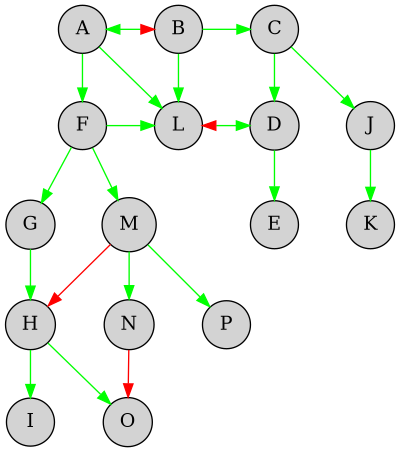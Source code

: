 @startdot grid_real_world
digraph FlexReg {
    graph [direction=TD,
        nodesep=0.5
    ];
    node [label="\N",
        shape=circle,
        style=filled
    ];
    edge [color=green,
        dir=forward
    ];
    {
        graph [rank=same];
        A;
        B;
        C;
    }
    {
        graph [rank=same];
        F;
        L;
        D;
        J;
    }
    A -> B    [color="green:red;0.01",
        dir=both];
    A -> F;
    A -> L;
    B -> C;
    B -> L;
    C -> D;
    C -> J;
    F -> L;
    F -> G;
    F -> M;
    L -> D    [color="red;0.01:green",
        dir=both];
    D -> E;
    J -> K;
    G -> H;
    M -> H    [color=red];
    M -> N;
    M -> P;
    H -> I;
    H -> O;
    N -> O    [color=red];
}
@enddot
